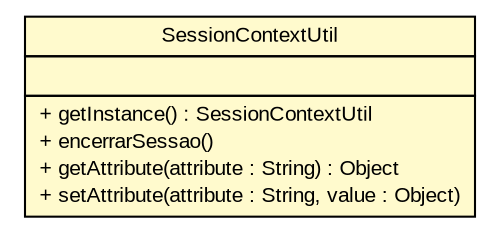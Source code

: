 #!/usr/local/bin/dot
#
# Class diagram 
# Generated by UMLGraph version R5_6 (http://www.umlgraph.org/)
#

digraph G {
	edge [fontname="arial",fontsize=10,labelfontname="arial",labelfontsize=10];
	node [fontname="arial",fontsize=10,shape=plaintext];
	nodesep=0.25;
	ranksep=0.5;
	// br.gov.to.sefaz.sessionutil.SessionContextUtil
	c18 [label=<<table title="br.gov.to.sefaz.sessionutil.SessionContextUtil" border="0" cellborder="1" cellspacing="0" cellpadding="2" port="p" bgcolor="lemonChiffon" href="./SessionContextUtil.html">
		<tr><td><table border="0" cellspacing="0" cellpadding="1">
<tr><td align="center" balign="center"> SessionContextUtil </td></tr>
		</table></td></tr>
		<tr><td><table border="0" cellspacing="0" cellpadding="1">
<tr><td align="left" balign="left">  </td></tr>
		</table></td></tr>
		<tr><td><table border="0" cellspacing="0" cellpadding="1">
<tr><td align="left" balign="left"> + getInstance() : SessionContextUtil </td></tr>
<tr><td align="left" balign="left"> + encerrarSessao() </td></tr>
<tr><td align="left" balign="left"> + getAttribute(attribute : String) : Object </td></tr>
<tr><td align="left" balign="left"> + setAttribute(attribute : String, value : Object) </td></tr>
		</table></td></tr>
		</table>>, URL="./SessionContextUtil.html", fontname="arial", fontcolor="black", fontsize=10.0];
}

